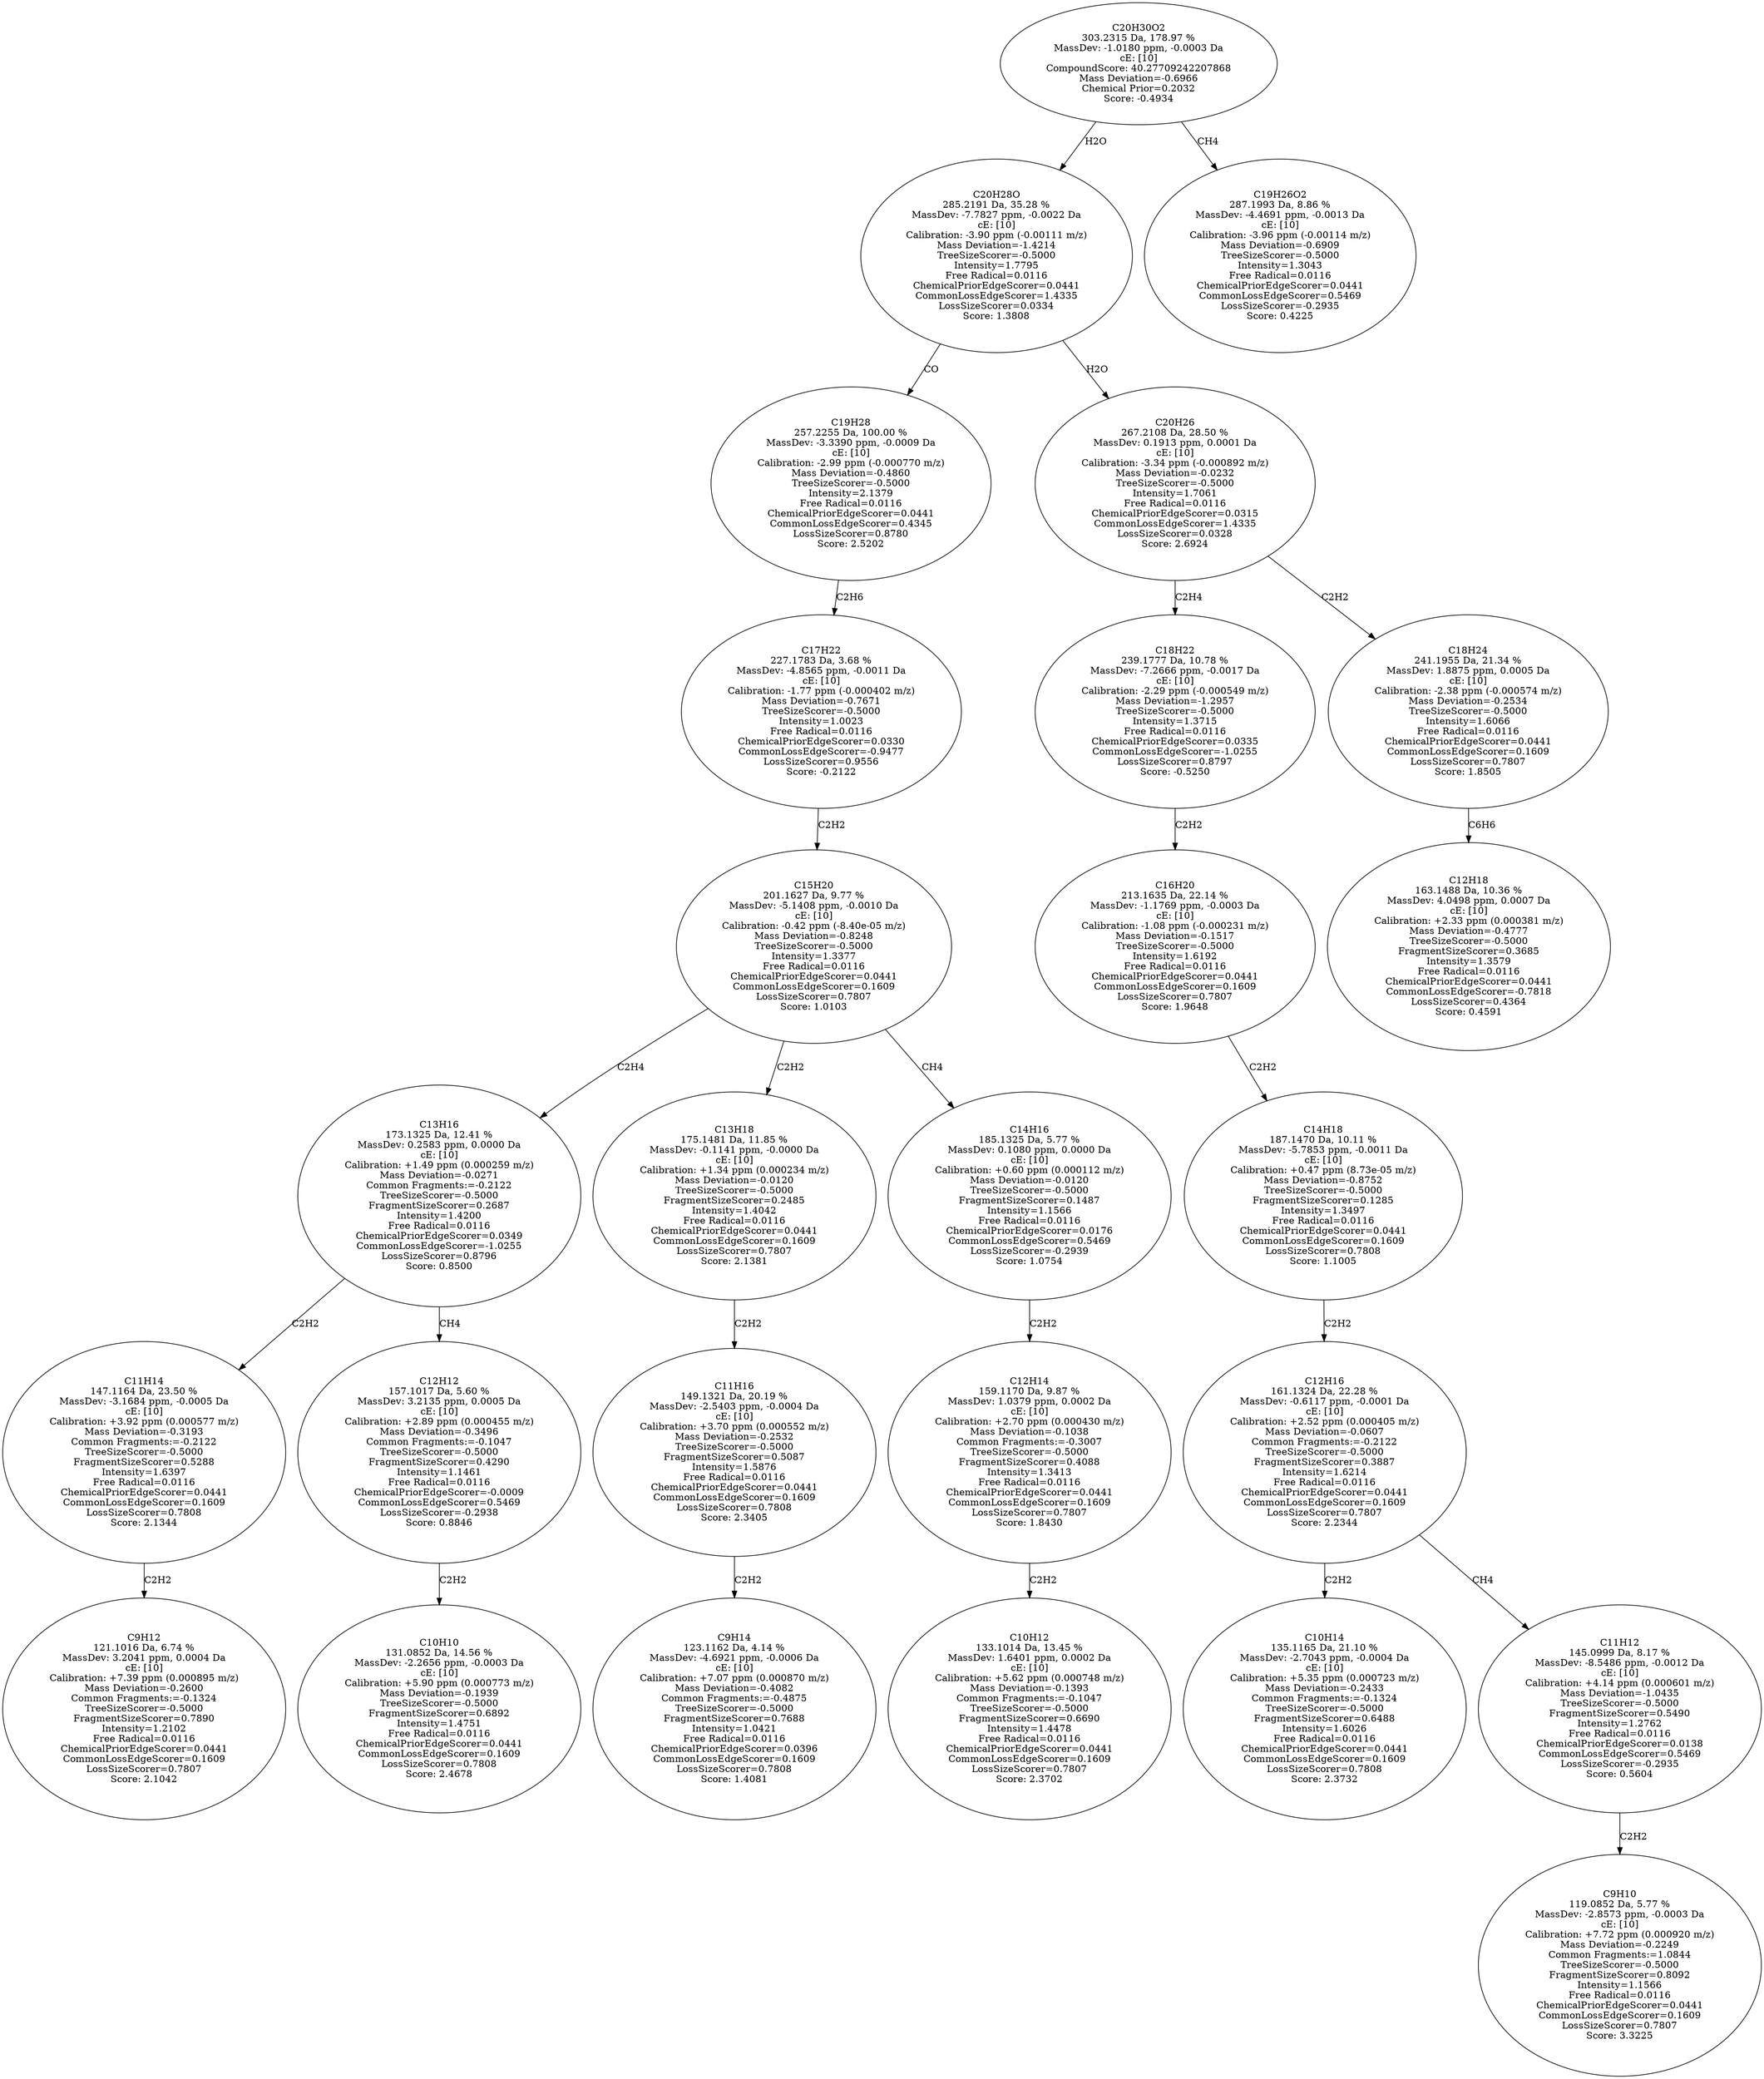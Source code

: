 strict digraph {
v1 [label="C9H12\n121.1016 Da, 6.74 %\nMassDev: 3.2041 ppm, 0.0004 Da\ncE: [10]\nCalibration: +7.39 ppm (0.000895 m/z)\nMass Deviation=-0.2600\nCommon Fragments:=-0.1324\nTreeSizeScorer=-0.5000\nFragmentSizeScorer=0.7890\nIntensity=1.2102\nFree Radical=0.0116\nChemicalPriorEdgeScorer=0.0441\nCommonLossEdgeScorer=0.1609\nLossSizeScorer=0.7807\nScore: 2.1042"];
v2 [label="C11H14\n147.1164 Da, 23.50 %\nMassDev: -3.1684 ppm, -0.0005 Da\ncE: [10]\nCalibration: +3.92 ppm (0.000577 m/z)\nMass Deviation=-0.3193\nCommon Fragments:=-0.2122\nTreeSizeScorer=-0.5000\nFragmentSizeScorer=0.5288\nIntensity=1.6397\nFree Radical=0.0116\nChemicalPriorEdgeScorer=0.0441\nCommonLossEdgeScorer=0.1609\nLossSizeScorer=0.7808\nScore: 2.1344"];
v3 [label="C10H10\n131.0852 Da, 14.56 %\nMassDev: -2.2656 ppm, -0.0003 Da\ncE: [10]\nCalibration: +5.90 ppm (0.000773 m/z)\nMass Deviation=-0.1939\nTreeSizeScorer=-0.5000\nFragmentSizeScorer=0.6892\nIntensity=1.4751\nFree Radical=0.0116\nChemicalPriorEdgeScorer=0.0441\nCommonLossEdgeScorer=0.1609\nLossSizeScorer=0.7808\nScore: 2.4678"];
v4 [label="C12H12\n157.1017 Da, 5.60 %\nMassDev: 3.2135 ppm, 0.0005 Da\ncE: [10]\nCalibration: +2.89 ppm (0.000455 m/z)\nMass Deviation=-0.3496\nCommon Fragments:=-0.1047\nTreeSizeScorer=-0.5000\nFragmentSizeScorer=0.4290\nIntensity=1.1461\nFree Radical=0.0116\nChemicalPriorEdgeScorer=-0.0009\nCommonLossEdgeScorer=0.5469\nLossSizeScorer=-0.2938\nScore: 0.8846"];
v5 [label="C13H16\n173.1325 Da, 12.41 %\nMassDev: 0.2583 ppm, 0.0000 Da\ncE: [10]\nCalibration: +1.49 ppm (0.000259 m/z)\nMass Deviation=-0.0271\nCommon Fragments:=-0.2122\nTreeSizeScorer=-0.5000\nFragmentSizeScorer=0.2687\nIntensity=1.4200\nFree Radical=0.0116\nChemicalPriorEdgeScorer=0.0349\nCommonLossEdgeScorer=-1.0255\nLossSizeScorer=0.8796\nScore: 0.8500"];
v6 [label="C9H14\n123.1162 Da, 4.14 %\nMassDev: -4.6921 ppm, -0.0006 Da\ncE: [10]\nCalibration: +7.07 ppm (0.000870 m/z)\nMass Deviation=-0.4082\nCommon Fragments:=-0.4875\nTreeSizeScorer=-0.5000\nFragmentSizeScorer=0.7688\nIntensity=1.0421\nFree Radical=0.0116\nChemicalPriorEdgeScorer=0.0396\nCommonLossEdgeScorer=0.1609\nLossSizeScorer=0.7808\nScore: 1.4081"];
v7 [label="C11H16\n149.1321 Da, 20.19 %\nMassDev: -2.5403 ppm, -0.0004 Da\ncE: [10]\nCalibration: +3.70 ppm (0.000552 m/z)\nMass Deviation=-0.2532\nTreeSizeScorer=-0.5000\nFragmentSizeScorer=0.5087\nIntensity=1.5876\nFree Radical=0.0116\nChemicalPriorEdgeScorer=0.0441\nCommonLossEdgeScorer=0.1609\nLossSizeScorer=0.7808\nScore: 2.3405"];
v8 [label="C13H18\n175.1481 Da, 11.85 %\nMassDev: -0.1141 ppm, -0.0000 Da\ncE: [10]\nCalibration: +1.34 ppm (0.000234 m/z)\nMass Deviation=-0.0120\nTreeSizeScorer=-0.5000\nFragmentSizeScorer=0.2485\nIntensity=1.4042\nFree Radical=0.0116\nChemicalPriorEdgeScorer=0.0441\nCommonLossEdgeScorer=0.1609\nLossSizeScorer=0.7807\nScore: 2.1381"];
v9 [label="C10H12\n133.1014 Da, 13.45 %\nMassDev: 1.6401 ppm, 0.0002 Da\ncE: [10]\nCalibration: +5.62 ppm (0.000748 m/z)\nMass Deviation=-0.1393\nCommon Fragments:=-0.1047\nTreeSizeScorer=-0.5000\nFragmentSizeScorer=0.6690\nIntensity=1.4478\nFree Radical=0.0116\nChemicalPriorEdgeScorer=0.0441\nCommonLossEdgeScorer=0.1609\nLossSizeScorer=0.7807\nScore: 2.3702"];
v10 [label="C12H14\n159.1170 Da, 9.87 %\nMassDev: 1.0379 ppm, 0.0002 Da\ncE: [10]\nCalibration: +2.70 ppm (0.000430 m/z)\nMass Deviation=-0.1038\nCommon Fragments:=-0.3007\nTreeSizeScorer=-0.5000\nFragmentSizeScorer=0.4088\nIntensity=1.3413\nFree Radical=0.0116\nChemicalPriorEdgeScorer=0.0441\nCommonLossEdgeScorer=0.1609\nLossSizeScorer=0.7807\nScore: 1.8430"];
v11 [label="C14H16\n185.1325 Da, 5.77 %\nMassDev: 0.1080 ppm, 0.0000 Da\ncE: [10]\nCalibration: +0.60 ppm (0.000112 m/z)\nMass Deviation=-0.0120\nTreeSizeScorer=-0.5000\nFragmentSizeScorer=0.1487\nIntensity=1.1566\nFree Radical=0.0116\nChemicalPriorEdgeScorer=0.0176\nCommonLossEdgeScorer=0.5469\nLossSizeScorer=-0.2939\nScore: 1.0754"];
v12 [label="C15H20\n201.1627 Da, 9.77 %\nMassDev: -5.1408 ppm, -0.0010 Da\ncE: [10]\nCalibration: -0.42 ppm (-8.40e-05 m/z)\nMass Deviation=-0.8248\nTreeSizeScorer=-0.5000\nIntensity=1.3377\nFree Radical=0.0116\nChemicalPriorEdgeScorer=0.0441\nCommonLossEdgeScorer=0.1609\nLossSizeScorer=0.7807\nScore: 1.0103"];
v13 [label="C17H22\n227.1783 Da, 3.68 %\nMassDev: -4.8565 ppm, -0.0011 Da\ncE: [10]\nCalibration: -1.77 ppm (-0.000402 m/z)\nMass Deviation=-0.7671\nTreeSizeScorer=-0.5000\nIntensity=1.0023\nFree Radical=0.0116\nChemicalPriorEdgeScorer=0.0330\nCommonLossEdgeScorer=-0.9477\nLossSizeScorer=0.9556\nScore: -0.2122"];
v14 [label="C19H28\n257.2255 Da, 100.00 %\nMassDev: -3.3390 ppm, -0.0009 Da\ncE: [10]\nCalibration: -2.99 ppm (-0.000770 m/z)\nMass Deviation=-0.4860\nTreeSizeScorer=-0.5000\nIntensity=2.1379\nFree Radical=0.0116\nChemicalPriorEdgeScorer=0.0441\nCommonLossEdgeScorer=0.4345\nLossSizeScorer=0.8780\nScore: 2.5202"];
v15 [label="C10H14\n135.1165 Da, 21.10 %\nMassDev: -2.7043 ppm, -0.0004 Da\ncE: [10]\nCalibration: +5.35 ppm (0.000723 m/z)\nMass Deviation=-0.2433\nCommon Fragments:=-0.1324\nTreeSizeScorer=-0.5000\nFragmentSizeScorer=0.6488\nIntensity=1.6026\nFree Radical=0.0116\nChemicalPriorEdgeScorer=0.0441\nCommonLossEdgeScorer=0.1609\nLossSizeScorer=0.7808\nScore: 2.3732"];
v16 [label="C9H10\n119.0852 Da, 5.77 %\nMassDev: -2.8573 ppm, -0.0003 Da\ncE: [10]\nCalibration: +7.72 ppm (0.000920 m/z)\nMass Deviation=-0.2249\nCommon Fragments:=1.0844\nTreeSizeScorer=-0.5000\nFragmentSizeScorer=0.8092\nIntensity=1.1566\nFree Radical=0.0116\nChemicalPriorEdgeScorer=0.0441\nCommonLossEdgeScorer=0.1609\nLossSizeScorer=0.7807\nScore: 3.3225"];
v17 [label="C11H12\n145.0999 Da, 8.17 %\nMassDev: -8.5486 ppm, -0.0012 Da\ncE: [10]\nCalibration: +4.14 ppm (0.000601 m/z)\nMass Deviation=-1.0435\nTreeSizeScorer=-0.5000\nFragmentSizeScorer=0.5490\nIntensity=1.2762\nFree Radical=0.0116\nChemicalPriorEdgeScorer=0.0138\nCommonLossEdgeScorer=0.5469\nLossSizeScorer=-0.2935\nScore: 0.5604"];
v18 [label="C12H16\n161.1324 Da, 22.28 %\nMassDev: -0.6117 ppm, -0.0001 Da\ncE: [10]\nCalibration: +2.52 ppm (0.000405 m/z)\nMass Deviation=-0.0607\nCommon Fragments:=-0.2122\nTreeSizeScorer=-0.5000\nFragmentSizeScorer=0.3887\nIntensity=1.6214\nFree Radical=0.0116\nChemicalPriorEdgeScorer=0.0441\nCommonLossEdgeScorer=0.1609\nLossSizeScorer=0.7807\nScore: 2.2344"];
v19 [label="C14H18\n187.1470 Da, 10.11 %\nMassDev: -5.7853 ppm, -0.0011 Da\ncE: [10]\nCalibration: +0.47 ppm (8.73e-05 m/z)\nMass Deviation=-0.8752\nTreeSizeScorer=-0.5000\nFragmentSizeScorer=0.1285\nIntensity=1.3497\nFree Radical=0.0116\nChemicalPriorEdgeScorer=0.0441\nCommonLossEdgeScorer=0.1609\nLossSizeScorer=0.7808\nScore: 1.1005"];
v20 [label="C16H20\n213.1635 Da, 22.14 %\nMassDev: -1.1769 ppm, -0.0003 Da\ncE: [10]\nCalibration: -1.08 ppm (-0.000231 m/z)\nMass Deviation=-0.1517\nTreeSizeScorer=-0.5000\nIntensity=1.6192\nFree Radical=0.0116\nChemicalPriorEdgeScorer=0.0441\nCommonLossEdgeScorer=0.1609\nLossSizeScorer=0.7807\nScore: 1.9648"];
v21 [label="C18H22\n239.1777 Da, 10.78 %\nMassDev: -7.2666 ppm, -0.0017 Da\ncE: [10]\nCalibration: -2.29 ppm (-0.000549 m/z)\nMass Deviation=-1.2957\nTreeSizeScorer=-0.5000\nIntensity=1.3715\nFree Radical=0.0116\nChemicalPriorEdgeScorer=0.0335\nCommonLossEdgeScorer=-1.0255\nLossSizeScorer=0.8797\nScore: -0.5250"];
v22 [label="C12H18\n163.1488 Da, 10.36 %\nMassDev: 4.0498 ppm, 0.0007 Da\ncE: [10]\nCalibration: +2.33 ppm (0.000381 m/z)\nMass Deviation=-0.4777\nTreeSizeScorer=-0.5000\nFragmentSizeScorer=0.3685\nIntensity=1.3579\nFree Radical=0.0116\nChemicalPriorEdgeScorer=0.0441\nCommonLossEdgeScorer=-0.7818\nLossSizeScorer=0.4364\nScore: 0.4591"];
v23 [label="C18H24\n241.1955 Da, 21.34 %\nMassDev: 1.8875 ppm, 0.0005 Da\ncE: [10]\nCalibration: -2.38 ppm (-0.000574 m/z)\nMass Deviation=-0.2534\nTreeSizeScorer=-0.5000\nIntensity=1.6066\nFree Radical=0.0116\nChemicalPriorEdgeScorer=0.0441\nCommonLossEdgeScorer=0.1609\nLossSizeScorer=0.7807\nScore: 1.8505"];
v24 [label="C20H26\n267.2108 Da, 28.50 %\nMassDev: 0.1913 ppm, 0.0001 Da\ncE: [10]\nCalibration: -3.34 ppm (-0.000892 m/z)\nMass Deviation=-0.0232\nTreeSizeScorer=-0.5000\nIntensity=1.7061\nFree Radical=0.0116\nChemicalPriorEdgeScorer=0.0315\nCommonLossEdgeScorer=1.4335\nLossSizeScorer=0.0328\nScore: 2.6924"];
v25 [label="C20H28O\n285.2191 Da, 35.28 %\nMassDev: -7.7827 ppm, -0.0022 Da\ncE: [10]\nCalibration: -3.90 ppm (-0.00111 m/z)\nMass Deviation=-1.4214\nTreeSizeScorer=-0.5000\nIntensity=1.7795\nFree Radical=0.0116\nChemicalPriorEdgeScorer=0.0441\nCommonLossEdgeScorer=1.4335\nLossSizeScorer=0.0334\nScore: 1.3808"];
v26 [label="C19H26O2\n287.1993 Da, 8.86 %\nMassDev: -4.4691 ppm, -0.0013 Da\ncE: [10]\nCalibration: -3.96 ppm (-0.00114 m/z)\nMass Deviation=-0.6909\nTreeSizeScorer=-0.5000\nIntensity=1.3043\nFree Radical=0.0116\nChemicalPriorEdgeScorer=0.0441\nCommonLossEdgeScorer=0.5469\nLossSizeScorer=-0.2935\nScore: 0.4225"];
v27 [label="C20H30O2\n303.2315 Da, 178.97 %\nMassDev: -1.0180 ppm, -0.0003 Da\ncE: [10]\nCompoundScore: 40.27709242207868\nMass Deviation=-0.6966\nChemical Prior=0.2032\nScore: -0.4934"];
v2 -> v1 [label="C2H2"];
v5 -> v2 [label="C2H2"];
v4 -> v3 [label="C2H2"];
v5 -> v4 [label="CH4"];
v12 -> v5 [label="C2H4"];
v7 -> v6 [label="C2H2"];
v8 -> v7 [label="C2H2"];
v12 -> v8 [label="C2H2"];
v10 -> v9 [label="C2H2"];
v11 -> v10 [label="C2H2"];
v12 -> v11 [label="CH4"];
v13 -> v12 [label="C2H2"];
v14 -> v13 [label="C2H6"];
v25 -> v14 [label="CO"];
v18 -> v15 [label="C2H2"];
v17 -> v16 [label="C2H2"];
v18 -> v17 [label="CH4"];
v19 -> v18 [label="C2H2"];
v20 -> v19 [label="C2H2"];
v21 -> v20 [label="C2H2"];
v24 -> v21 [label="C2H4"];
v23 -> v22 [label="C6H6"];
v24 -> v23 [label="C2H2"];
v25 -> v24 [label="H2O"];
v27 -> v25 [label="H2O"];
v27 -> v26 [label="CH4"];
}